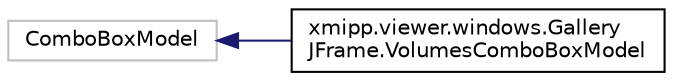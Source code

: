 digraph "Graphical Class Hierarchy"
{
  edge [fontname="Helvetica",fontsize="10",labelfontname="Helvetica",labelfontsize="10"];
  node [fontname="Helvetica",fontsize="10",shape=record];
  rankdir="LR";
  Node242 [label="ComboBoxModel",height=0.2,width=0.4,color="grey75", fillcolor="white", style="filled"];
  Node242 -> Node0 [dir="back",color="midnightblue",fontsize="10",style="solid",fontname="Helvetica"];
  Node0 [label="xmipp.viewer.windows.Gallery\lJFrame.VolumesComboBoxModel",height=0.2,width=0.4,color="black", fillcolor="white", style="filled",URL="$classxmipp_1_1viewer_1_1windows_1_1GalleryJFrame_1_1VolumesComboBoxModel.html"];
}
